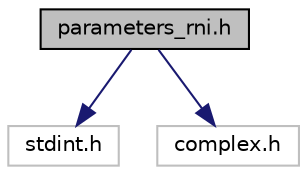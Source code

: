digraph "parameters_rni.h"
{
 // LATEX_PDF_SIZE
  edge [fontname="Helvetica",fontsize="10",labelfontname="Helvetica",labelfontsize="10"];
  node [fontname="Helvetica",fontsize="10",shape=record];
  Node1 [label="parameters_rni.h",height=0.2,width=0.4,color="black", fillcolor="grey75", style="filled", fontcolor="black",tooltip="Definción de funciones que calculan parámetros para niveles de radiación electromagnética (RNI)."];
  Node1 -> Node2 [color="midnightblue",fontsize="10",style="solid"];
  Node2 [label="stdint.h",height=0.2,width=0.4,color="grey75", fillcolor="white", style="filled",tooltip=" "];
  Node1 -> Node3 [color="midnightblue",fontsize="10",style="solid"];
  Node3 [label="complex.h",height=0.2,width=0.4,color="grey75", fillcolor="white", style="filled",tooltip=" "];
}
